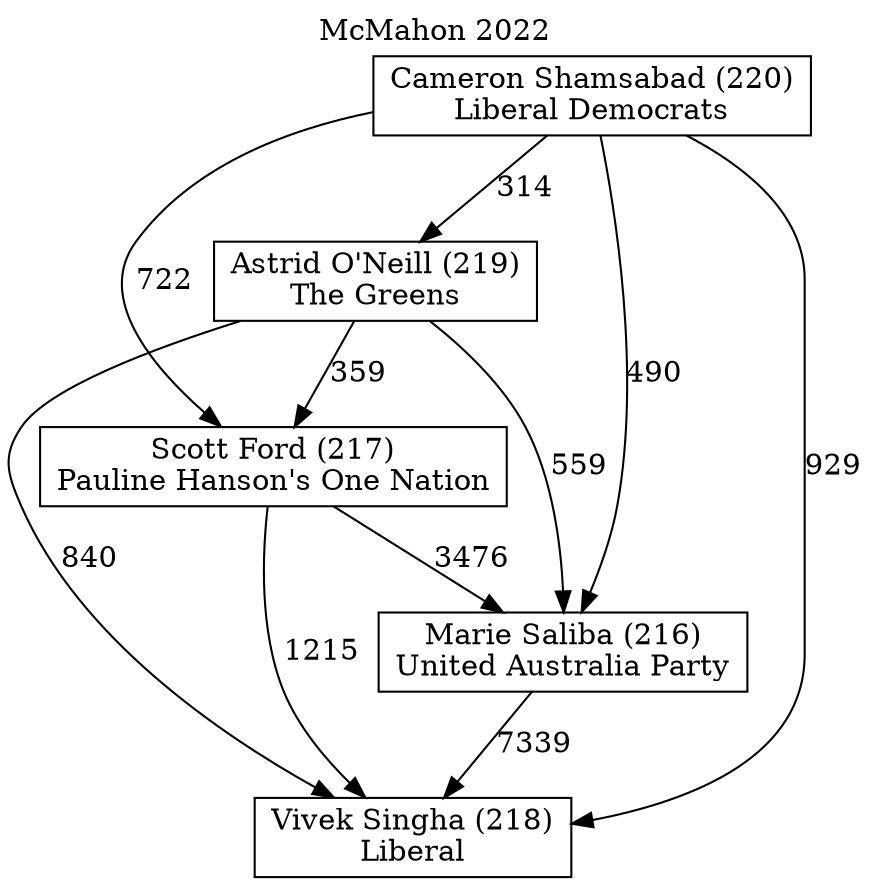 // House preference flow
digraph "Vivek Singha (218)_McMahon_2022" {
	graph [label="McMahon 2022" labelloc=t mclimit=10]
	node [shape=box]
	"Vivek Singha (218)" [label="Vivek Singha (218)
Liberal"]
	"Marie Saliba (216)" [label="Marie Saliba (216)
United Australia Party"]
	"Scott Ford (217)" [label="Scott Ford (217)
Pauline Hanson's One Nation"]
	"Astrid O'Neill (219)" [label="Astrid O'Neill (219)
The Greens"]
	"Cameron Shamsabad (220)" [label="Cameron Shamsabad (220)
Liberal Democrats"]
	"Marie Saliba (216)" -> "Vivek Singha (218)" [label=7339]
	"Scott Ford (217)" -> "Marie Saliba (216)" [label=3476]
	"Astrid O'Neill (219)" -> "Scott Ford (217)" [label=359]
	"Cameron Shamsabad (220)" -> "Astrid O'Neill (219)" [label=314]
	"Scott Ford (217)" -> "Vivek Singha (218)" [label=1215]
	"Astrid O'Neill (219)" -> "Vivek Singha (218)" [label=840]
	"Cameron Shamsabad (220)" -> "Vivek Singha (218)" [label=929]
	"Cameron Shamsabad (220)" -> "Scott Ford (217)" [label=722]
	"Astrid O'Neill (219)" -> "Marie Saliba (216)" [label=559]
	"Cameron Shamsabad (220)" -> "Marie Saliba (216)" [label=490]
}
